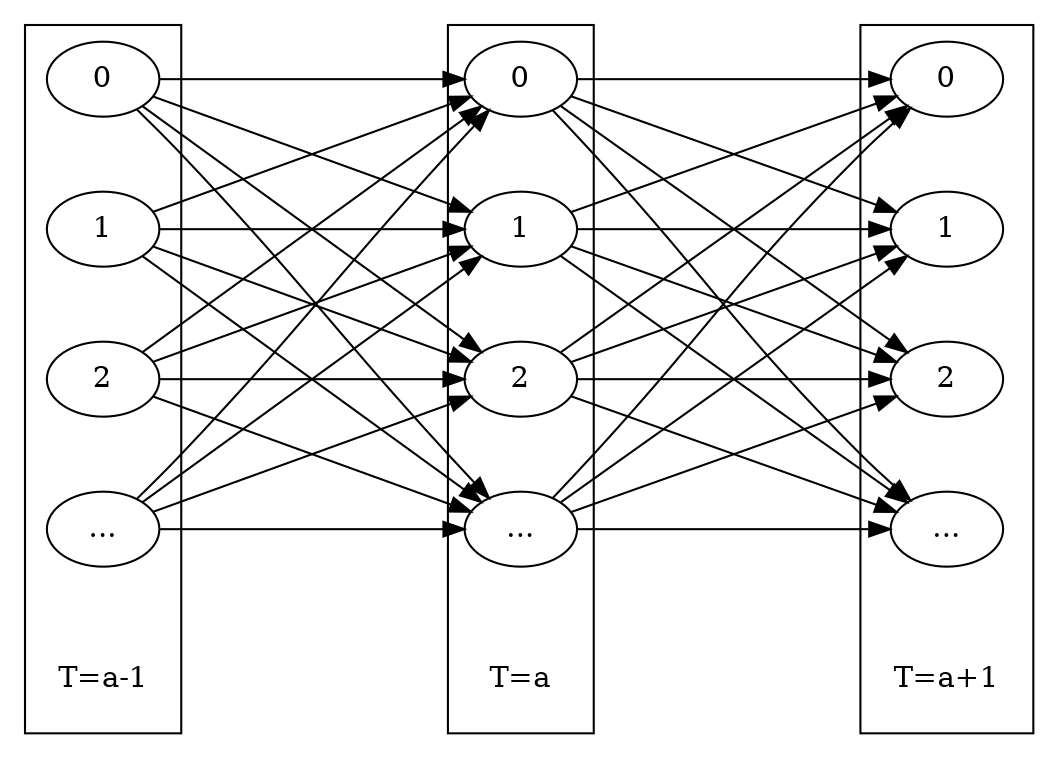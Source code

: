 digraph {
	graph [nodesep=.5 ordering=out rankdir=LR ranksep=2]
	subgraph cluster_0 {
		graph [nodesep=.75 ordering=out rankdir=LR ranksep=2]
		0 [label=2]
		1 [label="..."]
		2 [label=0]
		3 [label=1]
                node [shape=none, fillcolor=transparent]
                A1 [label="T=a-1"]
	}
	subgraph cluster_1 {
		graph [nodesep=.75 ordering=out rankdir=LR ranksep=2]
		4 [label=0]
                5 [label=1]
		6 [label=2]
		7 [label="..."]
                node [shape=none, fillcolor=transparent]
                A2 [label="T=a"]
	}
	subgraph cluster_2 {
		graph [nodesep=.75 ordering=out rankdir=LR ranksep=2]
		8 [label=0]
		9 [label=1]
		10 [label=2]
		11 [label="..."]
                node [shape=none, fillcolor=transparent]
                A3 [label="T=a+1"]
	}

	0 -> 4
	0 -> 5
	0 -> 6
	0 -> 7

        1 -> 4
	1 -> 5
	1 -> 6
	1 -> 7

        2 -> 4
	2 -> 5
	2 -> 6
	2 -> 7

        3 -> 4
	3 -> 5
	3 -> 6
	3 -> 7

        4 -> 8
	4 -> 9
	4 -> 10
	4 -> 11

        5 -> 8
	5 -> 9
	5 -> 10
	5 -> 11

        6 -> 8
	6 -> 9
	6 -> 10
	6 -> 11

        7 -> 8
	7 -> 9
	7 -> 10
	7 -> 11
}
